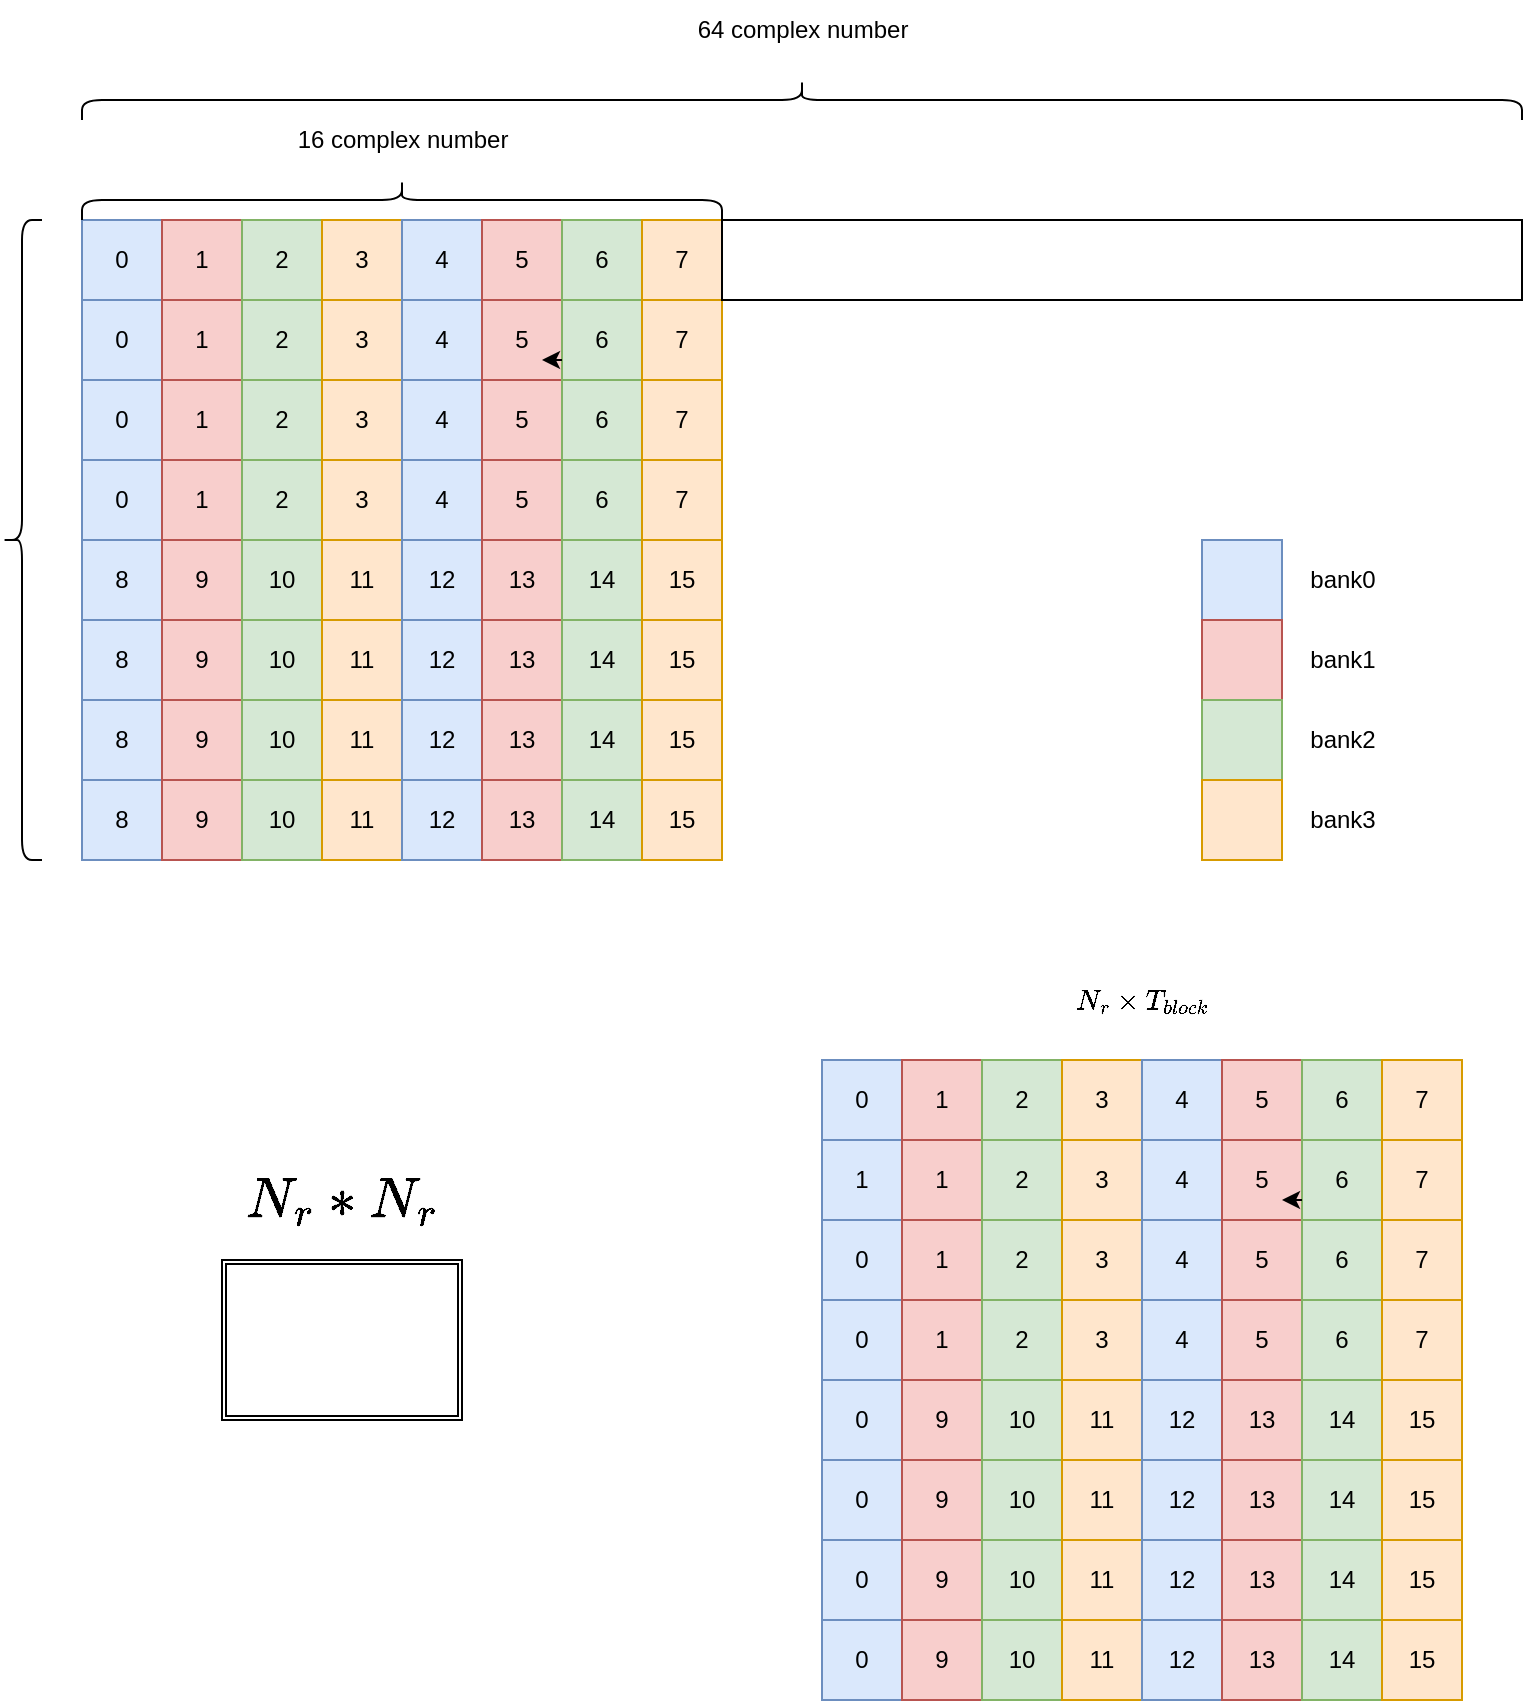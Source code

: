 <mxfile version="20.7.4" type="github">
  <diagram id="PJuAKd-02b7Ny2W8kYr5" name="第 1 页">
    <mxGraphModel dx="1008" dy="618" grid="1" gridSize="10" guides="1" tooltips="1" connect="1" arrows="1" fold="1" page="1" pageScale="1" pageWidth="827" pageHeight="1169" math="1" shadow="0">
      <root>
        <mxCell id="0" />
        <mxCell id="1" parent="0" />
        <mxCell id="JPbsl4Qvrne1bevDVoKe-120" value="0" style="rounded=0;whiteSpace=wrap;html=1;fillColor=#dae8fc;strokeColor=#6c8ebf;" vertex="1" parent="1">
          <mxGeometry x="80" y="240" width="40" height="40" as="geometry" />
        </mxCell>
        <mxCell id="JPbsl4Qvrne1bevDVoKe-121" value="1" style="rounded=0;whiteSpace=wrap;html=1;fillColor=#f8cecc;strokeColor=#b85450;" vertex="1" parent="1">
          <mxGeometry x="120" y="240" width="40" height="40" as="geometry" />
        </mxCell>
        <mxCell id="JPbsl4Qvrne1bevDVoKe-122" value="2" style="rounded=0;whiteSpace=wrap;html=1;fillColor=#d5e8d4;strokeColor=#82b366;" vertex="1" parent="1">
          <mxGeometry x="160" y="240" width="40" height="40" as="geometry" />
        </mxCell>
        <mxCell id="JPbsl4Qvrne1bevDVoKe-123" value="3" style="rounded=0;whiteSpace=wrap;html=1;fillColor=#ffe6cc;strokeColor=#d79b00;" vertex="1" parent="1">
          <mxGeometry x="200" y="240" width="40" height="40" as="geometry" />
        </mxCell>
        <mxCell id="JPbsl4Qvrne1bevDVoKe-124" value="4" style="rounded=0;whiteSpace=wrap;html=1;fillColor=#dae8fc;strokeColor=#6c8ebf;" vertex="1" parent="1">
          <mxGeometry x="240" y="240" width="40" height="40" as="geometry" />
        </mxCell>
        <mxCell id="JPbsl4Qvrne1bevDVoKe-125" value="5" style="rounded=0;whiteSpace=wrap;html=1;fillColor=#f8cecc;strokeColor=#b85450;" vertex="1" parent="1">
          <mxGeometry x="280" y="240" width="40" height="40" as="geometry" />
        </mxCell>
        <mxCell id="JPbsl4Qvrne1bevDVoKe-126" value="6" style="rounded=0;whiteSpace=wrap;html=1;fillColor=#d5e8d4;strokeColor=#82b366;" vertex="1" parent="1">
          <mxGeometry x="320" y="240" width="40" height="40" as="geometry" />
        </mxCell>
        <mxCell id="JPbsl4Qvrne1bevDVoKe-127" value="7" style="rounded=0;whiteSpace=wrap;html=1;fillColor=#ffe6cc;strokeColor=#d79b00;" vertex="1" parent="1">
          <mxGeometry x="360" y="240" width="40" height="40" as="geometry" />
        </mxCell>
        <mxCell id="JPbsl4Qvrne1bevDVoKe-137" value="" style="shape=curlyBracket;whiteSpace=wrap;html=1;rounded=1;flipH=1;labelPosition=right;verticalLabelPosition=middle;align=left;verticalAlign=middle;direction=south;" vertex="1" parent="1">
          <mxGeometry x="80" y="220" width="320" height="20" as="geometry" />
        </mxCell>
        <mxCell id="JPbsl4Qvrne1bevDVoKe-138" value="0" style="rounded=0;whiteSpace=wrap;html=1;fillColor=#dae8fc;strokeColor=#6c8ebf;" vertex="1" parent="1">
          <mxGeometry x="80" y="280" width="40" height="40" as="geometry" />
        </mxCell>
        <mxCell id="JPbsl4Qvrne1bevDVoKe-139" value="1" style="rounded=0;whiteSpace=wrap;html=1;fillColor=#f8cecc;strokeColor=#b85450;" vertex="1" parent="1">
          <mxGeometry x="120" y="280" width="40" height="40" as="geometry" />
        </mxCell>
        <mxCell id="JPbsl4Qvrne1bevDVoKe-140" value="2" style="rounded=0;whiteSpace=wrap;html=1;fillColor=#d5e8d4;strokeColor=#82b366;" vertex="1" parent="1">
          <mxGeometry x="160" y="280" width="40" height="40" as="geometry" />
        </mxCell>
        <mxCell id="JPbsl4Qvrne1bevDVoKe-141" value="3" style="rounded=0;whiteSpace=wrap;html=1;fillColor=#ffe6cc;strokeColor=#d79b00;" vertex="1" parent="1">
          <mxGeometry x="200" y="280" width="40" height="40" as="geometry" />
        </mxCell>
        <mxCell id="JPbsl4Qvrne1bevDVoKe-142" value="4" style="rounded=0;whiteSpace=wrap;html=1;fillColor=#dae8fc;strokeColor=#6c8ebf;" vertex="1" parent="1">
          <mxGeometry x="240" y="280" width="40" height="40" as="geometry" />
        </mxCell>
        <mxCell id="JPbsl4Qvrne1bevDVoKe-143" value="5" style="rounded=0;whiteSpace=wrap;html=1;fillColor=#f8cecc;strokeColor=#b85450;" vertex="1" parent="1">
          <mxGeometry x="280" y="280" width="40" height="40" as="geometry" />
        </mxCell>
        <mxCell id="JPbsl4Qvrne1bevDVoKe-144" value="6" style="rounded=0;whiteSpace=wrap;html=1;fillColor=#d5e8d4;strokeColor=#82b366;" vertex="1" parent="1">
          <mxGeometry x="320" y="280" width="40" height="40" as="geometry" />
        </mxCell>
        <mxCell id="JPbsl4Qvrne1bevDVoKe-145" value="7" style="rounded=0;whiteSpace=wrap;html=1;fillColor=#ffe6cc;strokeColor=#d79b00;" vertex="1" parent="1">
          <mxGeometry x="360" y="280" width="40" height="40" as="geometry" />
        </mxCell>
        <mxCell id="JPbsl4Qvrne1bevDVoKe-146" value="0" style="rounded=0;whiteSpace=wrap;html=1;fillColor=#dae8fc;strokeColor=#6c8ebf;" vertex="1" parent="1">
          <mxGeometry x="80" y="320" width="40" height="40" as="geometry" />
        </mxCell>
        <mxCell id="JPbsl4Qvrne1bevDVoKe-147" value="1" style="rounded=0;whiteSpace=wrap;html=1;fillColor=#f8cecc;strokeColor=#b85450;" vertex="1" parent="1">
          <mxGeometry x="120" y="320" width="40" height="40" as="geometry" />
        </mxCell>
        <mxCell id="JPbsl4Qvrne1bevDVoKe-148" value="2" style="rounded=0;whiteSpace=wrap;html=1;fillColor=#d5e8d4;strokeColor=#82b366;" vertex="1" parent="1">
          <mxGeometry x="160" y="320" width="40" height="40" as="geometry" />
        </mxCell>
        <mxCell id="JPbsl4Qvrne1bevDVoKe-149" value="3" style="rounded=0;whiteSpace=wrap;html=1;fillColor=#ffe6cc;strokeColor=#d79b00;" vertex="1" parent="1">
          <mxGeometry x="200" y="320" width="40" height="40" as="geometry" />
        </mxCell>
        <mxCell id="JPbsl4Qvrne1bevDVoKe-150" value="4" style="rounded=0;whiteSpace=wrap;html=1;fillColor=#dae8fc;strokeColor=#6c8ebf;" vertex="1" parent="1">
          <mxGeometry x="240" y="320" width="40" height="40" as="geometry" />
        </mxCell>
        <mxCell id="JPbsl4Qvrne1bevDVoKe-151" value="5" style="rounded=0;whiteSpace=wrap;html=1;fillColor=#f8cecc;strokeColor=#b85450;" vertex="1" parent="1">
          <mxGeometry x="280" y="320" width="40" height="40" as="geometry" />
        </mxCell>
        <mxCell id="JPbsl4Qvrne1bevDVoKe-152" value="6" style="rounded=0;whiteSpace=wrap;html=1;fillColor=#d5e8d4;strokeColor=#82b366;" vertex="1" parent="1">
          <mxGeometry x="320" y="320" width="40" height="40" as="geometry" />
        </mxCell>
        <mxCell id="JPbsl4Qvrne1bevDVoKe-153" value="7" style="rounded=0;whiteSpace=wrap;html=1;fillColor=#ffe6cc;strokeColor=#d79b00;" vertex="1" parent="1">
          <mxGeometry x="360" y="320" width="40" height="40" as="geometry" />
        </mxCell>
        <mxCell id="JPbsl4Qvrne1bevDVoKe-154" value="0" style="rounded=0;whiteSpace=wrap;html=1;fillColor=#dae8fc;strokeColor=#6c8ebf;" vertex="1" parent="1">
          <mxGeometry x="80" y="360" width="40" height="40" as="geometry" />
        </mxCell>
        <mxCell id="JPbsl4Qvrne1bevDVoKe-155" value="1" style="rounded=0;whiteSpace=wrap;html=1;fillColor=#f8cecc;strokeColor=#b85450;" vertex="1" parent="1">
          <mxGeometry x="120" y="360" width="40" height="40" as="geometry" />
        </mxCell>
        <mxCell id="JPbsl4Qvrne1bevDVoKe-156" value="2" style="rounded=0;whiteSpace=wrap;html=1;fillColor=#d5e8d4;strokeColor=#82b366;" vertex="1" parent="1">
          <mxGeometry x="160" y="360" width="40" height="40" as="geometry" />
        </mxCell>
        <mxCell id="JPbsl4Qvrne1bevDVoKe-157" value="3" style="rounded=0;whiteSpace=wrap;html=1;fillColor=#ffe6cc;strokeColor=#d79b00;" vertex="1" parent="1">
          <mxGeometry x="200" y="360" width="40" height="40" as="geometry" />
        </mxCell>
        <mxCell id="JPbsl4Qvrne1bevDVoKe-158" value="4" style="rounded=0;whiteSpace=wrap;html=1;fillColor=#dae8fc;strokeColor=#6c8ebf;" vertex="1" parent="1">
          <mxGeometry x="240" y="360" width="40" height="40" as="geometry" />
        </mxCell>
        <mxCell id="JPbsl4Qvrne1bevDVoKe-159" value="5" style="rounded=0;whiteSpace=wrap;html=1;fillColor=#f8cecc;strokeColor=#b85450;" vertex="1" parent="1">
          <mxGeometry x="280" y="360" width="40" height="40" as="geometry" />
        </mxCell>
        <mxCell id="JPbsl4Qvrne1bevDVoKe-160" value="6" style="rounded=0;whiteSpace=wrap;html=1;fillColor=#d5e8d4;strokeColor=#82b366;" vertex="1" parent="1">
          <mxGeometry x="320" y="360" width="40" height="40" as="geometry" />
        </mxCell>
        <mxCell id="JPbsl4Qvrne1bevDVoKe-161" value="7" style="rounded=0;whiteSpace=wrap;html=1;fillColor=#ffe6cc;strokeColor=#d79b00;" vertex="1" parent="1">
          <mxGeometry x="360" y="360" width="40" height="40" as="geometry" />
        </mxCell>
        <mxCell id="JPbsl4Qvrne1bevDVoKe-162" value="8" style="rounded=0;whiteSpace=wrap;html=1;fillColor=#dae8fc;strokeColor=#6c8ebf;" vertex="1" parent="1">
          <mxGeometry x="80" y="400" width="40" height="40" as="geometry" />
        </mxCell>
        <mxCell id="JPbsl4Qvrne1bevDVoKe-163" value="9" style="rounded=0;whiteSpace=wrap;html=1;fillColor=#f8cecc;strokeColor=#b85450;" vertex="1" parent="1">
          <mxGeometry x="120" y="400" width="40" height="40" as="geometry" />
        </mxCell>
        <mxCell id="JPbsl4Qvrne1bevDVoKe-164" value="10" style="rounded=0;whiteSpace=wrap;html=1;fillColor=#d5e8d4;strokeColor=#82b366;" vertex="1" parent="1">
          <mxGeometry x="160" y="400" width="40" height="40" as="geometry" />
        </mxCell>
        <mxCell id="JPbsl4Qvrne1bevDVoKe-165" value="11" style="rounded=0;whiteSpace=wrap;html=1;fillColor=#ffe6cc;strokeColor=#d79b00;" vertex="1" parent="1">
          <mxGeometry x="200" y="400" width="40" height="40" as="geometry" />
        </mxCell>
        <mxCell id="JPbsl4Qvrne1bevDVoKe-166" value="12" style="rounded=0;whiteSpace=wrap;html=1;fillColor=#dae8fc;strokeColor=#6c8ebf;" vertex="1" parent="1">
          <mxGeometry x="240" y="400" width="40" height="40" as="geometry" />
        </mxCell>
        <mxCell id="JPbsl4Qvrne1bevDVoKe-167" value="13" style="rounded=0;whiteSpace=wrap;html=1;fillColor=#f8cecc;strokeColor=#b85450;" vertex="1" parent="1">
          <mxGeometry x="280" y="400" width="40" height="40" as="geometry" />
        </mxCell>
        <mxCell id="JPbsl4Qvrne1bevDVoKe-168" value="14" style="rounded=0;whiteSpace=wrap;html=1;fillColor=#d5e8d4;strokeColor=#82b366;" vertex="1" parent="1">
          <mxGeometry x="320" y="400" width="40" height="40" as="geometry" />
        </mxCell>
        <mxCell id="JPbsl4Qvrne1bevDVoKe-169" value="15" style="rounded=0;whiteSpace=wrap;html=1;fillColor=#ffe6cc;strokeColor=#d79b00;" vertex="1" parent="1">
          <mxGeometry x="360" y="400" width="40" height="40" as="geometry" />
        </mxCell>
        <mxCell id="JPbsl4Qvrne1bevDVoKe-194" value="8" style="rounded=0;whiteSpace=wrap;html=1;fillColor=#dae8fc;strokeColor=#6c8ebf;" vertex="1" parent="1">
          <mxGeometry x="80" y="440" width="40" height="40" as="geometry" />
        </mxCell>
        <mxCell id="JPbsl4Qvrne1bevDVoKe-195" value="9" style="rounded=0;whiteSpace=wrap;html=1;fillColor=#f8cecc;strokeColor=#b85450;" vertex="1" parent="1">
          <mxGeometry x="120" y="440" width="40" height="40" as="geometry" />
        </mxCell>
        <mxCell id="JPbsl4Qvrne1bevDVoKe-196" value="10" style="rounded=0;whiteSpace=wrap;html=1;fillColor=#d5e8d4;strokeColor=#82b366;" vertex="1" parent="1">
          <mxGeometry x="160" y="440" width="40" height="40" as="geometry" />
        </mxCell>
        <mxCell id="JPbsl4Qvrne1bevDVoKe-197" value="11" style="rounded=0;whiteSpace=wrap;html=1;fillColor=#ffe6cc;strokeColor=#d79b00;" vertex="1" parent="1">
          <mxGeometry x="200" y="440" width="40" height="40" as="geometry" />
        </mxCell>
        <mxCell id="JPbsl4Qvrne1bevDVoKe-198" value="12" style="rounded=0;whiteSpace=wrap;html=1;fillColor=#dae8fc;strokeColor=#6c8ebf;" vertex="1" parent="1">
          <mxGeometry x="240" y="440" width="40" height="40" as="geometry" />
        </mxCell>
        <mxCell id="JPbsl4Qvrne1bevDVoKe-199" value="13" style="rounded=0;whiteSpace=wrap;html=1;fillColor=#f8cecc;strokeColor=#b85450;" vertex="1" parent="1">
          <mxGeometry x="280" y="440" width="40" height="40" as="geometry" />
        </mxCell>
        <mxCell id="JPbsl4Qvrne1bevDVoKe-200" value="14" style="rounded=0;whiteSpace=wrap;html=1;fillColor=#d5e8d4;strokeColor=#82b366;" vertex="1" parent="1">
          <mxGeometry x="320" y="440" width="40" height="40" as="geometry" />
        </mxCell>
        <mxCell id="JPbsl4Qvrne1bevDVoKe-201" value="15" style="rounded=0;whiteSpace=wrap;html=1;fillColor=#ffe6cc;strokeColor=#d79b00;" vertex="1" parent="1">
          <mxGeometry x="360" y="440" width="40" height="40" as="geometry" />
        </mxCell>
        <mxCell id="JPbsl4Qvrne1bevDVoKe-202" value="8" style="rounded=0;whiteSpace=wrap;html=1;fillColor=#dae8fc;strokeColor=#6c8ebf;" vertex="1" parent="1">
          <mxGeometry x="80" y="480" width="40" height="40" as="geometry" />
        </mxCell>
        <mxCell id="JPbsl4Qvrne1bevDVoKe-203" value="9" style="rounded=0;whiteSpace=wrap;html=1;fillColor=#f8cecc;strokeColor=#b85450;" vertex="1" parent="1">
          <mxGeometry x="120" y="480" width="40" height="40" as="geometry" />
        </mxCell>
        <mxCell id="JPbsl4Qvrne1bevDVoKe-204" value="10" style="rounded=0;whiteSpace=wrap;html=1;fillColor=#d5e8d4;strokeColor=#82b366;" vertex="1" parent="1">
          <mxGeometry x="160" y="480" width="40" height="40" as="geometry" />
        </mxCell>
        <mxCell id="JPbsl4Qvrne1bevDVoKe-205" value="11" style="rounded=0;whiteSpace=wrap;html=1;fillColor=#ffe6cc;strokeColor=#d79b00;" vertex="1" parent="1">
          <mxGeometry x="200" y="480" width="40" height="40" as="geometry" />
        </mxCell>
        <mxCell id="JPbsl4Qvrne1bevDVoKe-206" value="12" style="rounded=0;whiteSpace=wrap;html=1;fillColor=#dae8fc;strokeColor=#6c8ebf;" vertex="1" parent="1">
          <mxGeometry x="240" y="480" width="40" height="40" as="geometry" />
        </mxCell>
        <mxCell id="JPbsl4Qvrne1bevDVoKe-207" value="13" style="rounded=0;whiteSpace=wrap;html=1;fillColor=#f8cecc;strokeColor=#b85450;" vertex="1" parent="1">
          <mxGeometry x="280" y="480" width="40" height="40" as="geometry" />
        </mxCell>
        <mxCell id="JPbsl4Qvrne1bevDVoKe-208" value="14" style="rounded=0;whiteSpace=wrap;html=1;fillColor=#d5e8d4;strokeColor=#82b366;" vertex="1" parent="1">
          <mxGeometry x="320" y="480" width="40" height="40" as="geometry" />
        </mxCell>
        <mxCell id="JPbsl4Qvrne1bevDVoKe-209" value="15" style="rounded=0;whiteSpace=wrap;html=1;fillColor=#ffe6cc;strokeColor=#d79b00;" vertex="1" parent="1">
          <mxGeometry x="360" y="480" width="40" height="40" as="geometry" />
        </mxCell>
        <mxCell id="JPbsl4Qvrne1bevDVoKe-210" value="8" style="rounded=0;whiteSpace=wrap;html=1;fillColor=#dae8fc;strokeColor=#6c8ebf;" vertex="1" parent="1">
          <mxGeometry x="80" y="520" width="40" height="40" as="geometry" />
        </mxCell>
        <mxCell id="JPbsl4Qvrne1bevDVoKe-211" value="9" style="rounded=0;whiteSpace=wrap;html=1;fillColor=#f8cecc;strokeColor=#b85450;" vertex="1" parent="1">
          <mxGeometry x="120" y="520" width="40" height="40" as="geometry" />
        </mxCell>
        <mxCell id="JPbsl4Qvrne1bevDVoKe-212" value="10" style="rounded=0;whiteSpace=wrap;html=1;fillColor=#d5e8d4;strokeColor=#82b366;" vertex="1" parent="1">
          <mxGeometry x="160" y="520" width="40" height="40" as="geometry" />
        </mxCell>
        <mxCell id="JPbsl4Qvrne1bevDVoKe-213" value="11" style="rounded=0;whiteSpace=wrap;html=1;fillColor=#ffe6cc;strokeColor=#d79b00;direction=south;" vertex="1" parent="1">
          <mxGeometry x="200" y="520" width="40" height="40" as="geometry" />
        </mxCell>
        <mxCell id="JPbsl4Qvrne1bevDVoKe-214" value="12" style="rounded=0;whiteSpace=wrap;html=1;fillColor=#dae8fc;strokeColor=#6c8ebf;" vertex="1" parent="1">
          <mxGeometry x="240" y="520" width="40" height="40" as="geometry" />
        </mxCell>
        <mxCell id="JPbsl4Qvrne1bevDVoKe-215" value="13" style="rounded=0;whiteSpace=wrap;html=1;fillColor=#f8cecc;strokeColor=#b85450;" vertex="1" parent="1">
          <mxGeometry x="280" y="520" width="40" height="40" as="geometry" />
        </mxCell>
        <mxCell id="JPbsl4Qvrne1bevDVoKe-216" value="14" style="rounded=0;whiteSpace=wrap;html=1;fillColor=#d5e8d4;strokeColor=#82b366;" vertex="1" parent="1">
          <mxGeometry x="320" y="520" width="40" height="40" as="geometry" />
        </mxCell>
        <mxCell id="JPbsl4Qvrne1bevDVoKe-217" value="15" style="rounded=0;whiteSpace=wrap;html=1;fillColor=#ffe6cc;strokeColor=#d79b00;" vertex="1" parent="1">
          <mxGeometry x="360" y="520" width="40" height="40" as="geometry" />
        </mxCell>
        <mxCell id="JPbsl4Qvrne1bevDVoKe-218" value="16 complex number" style="text;html=1;align=center;verticalAlign=middle;resizable=0;points=[];autosize=1;strokeColor=none;fillColor=none;" vertex="1" parent="1">
          <mxGeometry x="175" y="185" width="130" height="30" as="geometry" />
        </mxCell>
        <mxCell id="JPbsl4Qvrne1bevDVoKe-219" value="" style="rounded=0;whiteSpace=wrap;html=1;" vertex="1" parent="1">
          <mxGeometry x="400" y="240" width="400" height="40" as="geometry" />
        </mxCell>
        <mxCell id="JPbsl4Qvrne1bevDVoKe-222" value="" style="shape=curlyBracket;whiteSpace=wrap;html=1;rounded=1;flipH=1;labelPosition=right;verticalLabelPosition=middle;align=left;verticalAlign=middle;direction=south;" vertex="1" parent="1">
          <mxGeometry x="80" y="170" width="720" height="20" as="geometry" />
        </mxCell>
        <mxCell id="JPbsl4Qvrne1bevDVoKe-223" value="64 complex number" style="text;html=1;align=center;verticalAlign=middle;resizable=0;points=[];autosize=1;strokeColor=none;fillColor=none;" vertex="1" parent="1">
          <mxGeometry x="375" y="130" width="130" height="30" as="geometry" />
        </mxCell>
        <mxCell id="JPbsl4Qvrne1bevDVoKe-224" value="" style="rounded=0;whiteSpace=wrap;html=1;fillColor=#dae8fc;strokeColor=#6c8ebf;" vertex="1" parent="1">
          <mxGeometry x="640" y="400" width="40" height="40" as="geometry" />
        </mxCell>
        <mxCell id="JPbsl4Qvrne1bevDVoKe-225" value="" style="rounded=0;whiteSpace=wrap;html=1;fillColor=#f8cecc;strokeColor=#b85450;" vertex="1" parent="1">
          <mxGeometry x="640" y="440" width="40" height="40" as="geometry" />
        </mxCell>
        <mxCell id="JPbsl4Qvrne1bevDVoKe-226" value="" style="rounded=0;whiteSpace=wrap;html=1;fillColor=#d5e8d4;strokeColor=#82b366;" vertex="1" parent="1">
          <mxGeometry x="640" y="480" width="40" height="40" as="geometry" />
        </mxCell>
        <mxCell id="JPbsl4Qvrne1bevDVoKe-227" value="" style="rounded=0;whiteSpace=wrap;html=1;fillColor=#ffe6cc;strokeColor=#d79b00;" vertex="1" parent="1">
          <mxGeometry x="640" y="520" width="40" height="40" as="geometry" />
        </mxCell>
        <mxCell id="JPbsl4Qvrne1bevDVoKe-228" value="bank0" style="text;html=1;align=center;verticalAlign=middle;resizable=0;points=[];autosize=1;strokeColor=none;fillColor=none;" vertex="1" parent="1">
          <mxGeometry x="680" y="405" width="60" height="30" as="geometry" />
        </mxCell>
        <mxCell id="JPbsl4Qvrne1bevDVoKe-229" value="bank1" style="text;html=1;align=center;verticalAlign=middle;resizable=0;points=[];autosize=1;strokeColor=none;fillColor=none;" vertex="1" parent="1">
          <mxGeometry x="680" y="445" width="60" height="30" as="geometry" />
        </mxCell>
        <mxCell id="JPbsl4Qvrne1bevDVoKe-230" value="bank2" style="text;html=1;align=center;verticalAlign=middle;resizable=0;points=[];autosize=1;strokeColor=none;fillColor=none;" vertex="1" parent="1">
          <mxGeometry x="680" y="485" width="60" height="30" as="geometry" />
        </mxCell>
        <mxCell id="JPbsl4Qvrne1bevDVoKe-231" value="bank3" style="text;html=1;align=center;verticalAlign=middle;resizable=0;points=[];autosize=1;strokeColor=none;fillColor=none;" vertex="1" parent="1">
          <mxGeometry x="680" y="525" width="60" height="30" as="geometry" />
        </mxCell>
        <mxCell id="JPbsl4Qvrne1bevDVoKe-232" style="edgeStyle=orthogonalEdgeStyle;rounded=0;orthogonalLoop=1;jettySize=auto;html=1;exitX=1;exitY=0.75;exitDx=0;exitDy=0;entryX=0.75;entryY=0.75;entryDx=0;entryDy=0;entryPerimeter=0;" edge="1" parent="1" source="JPbsl4Qvrne1bevDVoKe-143" target="JPbsl4Qvrne1bevDVoKe-143">
          <mxGeometry relative="1" as="geometry" />
        </mxCell>
        <mxCell id="JPbsl4Qvrne1bevDVoKe-233" value="" style="shape=curlyBracket;whiteSpace=wrap;html=1;rounded=1;labelPosition=left;verticalLabelPosition=middle;align=right;verticalAlign=middle;" vertex="1" parent="1">
          <mxGeometry x="40" y="240" width="20" height="320" as="geometry" />
        </mxCell>
        <mxCell id="JPbsl4Qvrne1bevDVoKe-366" value="0" style="rounded=0;whiteSpace=wrap;html=1;fillColor=#dae8fc;strokeColor=#6c8ebf;" vertex="1" parent="1">
          <mxGeometry x="450" y="660" width="40" height="40" as="geometry" />
        </mxCell>
        <mxCell id="JPbsl4Qvrne1bevDVoKe-367" value="1" style="rounded=0;whiteSpace=wrap;html=1;fillColor=#f8cecc;strokeColor=#b85450;" vertex="1" parent="1">
          <mxGeometry x="490" y="660" width="40" height="40" as="geometry" />
        </mxCell>
        <mxCell id="JPbsl4Qvrne1bevDVoKe-368" value="2" style="rounded=0;whiteSpace=wrap;html=1;fillColor=#d5e8d4;strokeColor=#82b366;" vertex="1" parent="1">
          <mxGeometry x="530" y="660" width="40" height="40" as="geometry" />
        </mxCell>
        <mxCell id="JPbsl4Qvrne1bevDVoKe-369" value="3" style="rounded=0;whiteSpace=wrap;html=1;fillColor=#ffe6cc;strokeColor=#d79b00;" vertex="1" parent="1">
          <mxGeometry x="570" y="660" width="40" height="40" as="geometry" />
        </mxCell>
        <mxCell id="JPbsl4Qvrne1bevDVoKe-370" value="4" style="rounded=0;whiteSpace=wrap;html=1;fillColor=#dae8fc;strokeColor=#6c8ebf;" vertex="1" parent="1">
          <mxGeometry x="610" y="660" width="40" height="40" as="geometry" />
        </mxCell>
        <mxCell id="JPbsl4Qvrne1bevDVoKe-371" value="5" style="rounded=0;whiteSpace=wrap;html=1;fillColor=#f8cecc;strokeColor=#b85450;" vertex="1" parent="1">
          <mxGeometry x="650" y="660" width="40" height="40" as="geometry" />
        </mxCell>
        <mxCell id="JPbsl4Qvrne1bevDVoKe-372" value="6" style="rounded=0;whiteSpace=wrap;html=1;fillColor=#d5e8d4;strokeColor=#82b366;" vertex="1" parent="1">
          <mxGeometry x="690" y="660" width="40" height="40" as="geometry" />
        </mxCell>
        <mxCell id="JPbsl4Qvrne1bevDVoKe-373" value="7" style="rounded=0;whiteSpace=wrap;html=1;fillColor=#ffe6cc;strokeColor=#d79b00;" vertex="1" parent="1">
          <mxGeometry x="730" y="660" width="40" height="40" as="geometry" />
        </mxCell>
        <mxCell id="JPbsl4Qvrne1bevDVoKe-375" value="1" style="rounded=0;whiteSpace=wrap;html=1;fillColor=#dae8fc;strokeColor=#6c8ebf;" vertex="1" parent="1">
          <mxGeometry x="450" y="700" width="40" height="40" as="geometry" />
        </mxCell>
        <mxCell id="JPbsl4Qvrne1bevDVoKe-376" value="1" style="rounded=0;whiteSpace=wrap;html=1;fillColor=#f8cecc;strokeColor=#b85450;" vertex="1" parent="1">
          <mxGeometry x="490" y="700" width="40" height="40" as="geometry" />
        </mxCell>
        <mxCell id="JPbsl4Qvrne1bevDVoKe-377" value="2" style="rounded=0;whiteSpace=wrap;html=1;fillColor=#d5e8d4;strokeColor=#82b366;" vertex="1" parent="1">
          <mxGeometry x="530" y="700" width="40" height="40" as="geometry" />
        </mxCell>
        <mxCell id="JPbsl4Qvrne1bevDVoKe-378" value="3" style="rounded=0;whiteSpace=wrap;html=1;fillColor=#ffe6cc;strokeColor=#d79b00;" vertex="1" parent="1">
          <mxGeometry x="570" y="700" width="40" height="40" as="geometry" />
        </mxCell>
        <mxCell id="JPbsl4Qvrne1bevDVoKe-379" value="4" style="rounded=0;whiteSpace=wrap;html=1;fillColor=#dae8fc;strokeColor=#6c8ebf;" vertex="1" parent="1">
          <mxGeometry x="610" y="700" width="40" height="40" as="geometry" />
        </mxCell>
        <mxCell id="JPbsl4Qvrne1bevDVoKe-380" value="5" style="rounded=0;whiteSpace=wrap;html=1;fillColor=#f8cecc;strokeColor=#b85450;" vertex="1" parent="1">
          <mxGeometry x="650" y="700" width="40" height="40" as="geometry" />
        </mxCell>
        <mxCell id="JPbsl4Qvrne1bevDVoKe-381" value="6" style="rounded=0;whiteSpace=wrap;html=1;fillColor=#d5e8d4;strokeColor=#82b366;" vertex="1" parent="1">
          <mxGeometry x="690" y="700" width="40" height="40" as="geometry" />
        </mxCell>
        <mxCell id="JPbsl4Qvrne1bevDVoKe-382" value="7" style="rounded=0;whiteSpace=wrap;html=1;fillColor=#ffe6cc;strokeColor=#d79b00;" vertex="1" parent="1">
          <mxGeometry x="730" y="700" width="40" height="40" as="geometry" />
        </mxCell>
        <mxCell id="JPbsl4Qvrne1bevDVoKe-383" value="0" style="rounded=0;whiteSpace=wrap;html=1;fillColor=#dae8fc;strokeColor=#6c8ebf;" vertex="1" parent="1">
          <mxGeometry x="450" y="740" width="40" height="40" as="geometry" />
        </mxCell>
        <mxCell id="JPbsl4Qvrne1bevDVoKe-384" value="1" style="rounded=0;whiteSpace=wrap;html=1;fillColor=#f8cecc;strokeColor=#b85450;" vertex="1" parent="1">
          <mxGeometry x="490" y="740" width="40" height="40" as="geometry" />
        </mxCell>
        <mxCell id="JPbsl4Qvrne1bevDVoKe-385" value="2" style="rounded=0;whiteSpace=wrap;html=1;fillColor=#d5e8d4;strokeColor=#82b366;" vertex="1" parent="1">
          <mxGeometry x="530" y="740" width="40" height="40" as="geometry" />
        </mxCell>
        <mxCell id="JPbsl4Qvrne1bevDVoKe-386" value="3" style="rounded=0;whiteSpace=wrap;html=1;fillColor=#ffe6cc;strokeColor=#d79b00;" vertex="1" parent="1">
          <mxGeometry x="570" y="740" width="40" height="40" as="geometry" />
        </mxCell>
        <mxCell id="JPbsl4Qvrne1bevDVoKe-387" value="4" style="rounded=0;whiteSpace=wrap;html=1;fillColor=#dae8fc;strokeColor=#6c8ebf;" vertex="1" parent="1">
          <mxGeometry x="610" y="740" width="40" height="40" as="geometry" />
        </mxCell>
        <mxCell id="JPbsl4Qvrne1bevDVoKe-388" value="5" style="rounded=0;whiteSpace=wrap;html=1;fillColor=#f8cecc;strokeColor=#b85450;" vertex="1" parent="1">
          <mxGeometry x="650" y="740" width="40" height="40" as="geometry" />
        </mxCell>
        <mxCell id="JPbsl4Qvrne1bevDVoKe-389" value="6" style="rounded=0;whiteSpace=wrap;html=1;fillColor=#d5e8d4;strokeColor=#82b366;" vertex="1" parent="1">
          <mxGeometry x="690" y="740" width="40" height="40" as="geometry" />
        </mxCell>
        <mxCell id="JPbsl4Qvrne1bevDVoKe-390" value="7" style="rounded=0;whiteSpace=wrap;html=1;fillColor=#ffe6cc;strokeColor=#d79b00;" vertex="1" parent="1">
          <mxGeometry x="730" y="740" width="40" height="40" as="geometry" />
        </mxCell>
        <mxCell id="JPbsl4Qvrne1bevDVoKe-391" value="0" style="rounded=0;whiteSpace=wrap;html=1;fillColor=#dae8fc;strokeColor=#6c8ebf;" vertex="1" parent="1">
          <mxGeometry x="450" y="780" width="40" height="40" as="geometry" />
        </mxCell>
        <mxCell id="JPbsl4Qvrne1bevDVoKe-392" value="1" style="rounded=0;whiteSpace=wrap;html=1;fillColor=#f8cecc;strokeColor=#b85450;" vertex="1" parent="1">
          <mxGeometry x="490" y="780" width="40" height="40" as="geometry" />
        </mxCell>
        <mxCell id="JPbsl4Qvrne1bevDVoKe-393" value="2" style="rounded=0;whiteSpace=wrap;html=1;fillColor=#d5e8d4;strokeColor=#82b366;" vertex="1" parent="1">
          <mxGeometry x="530" y="780" width="40" height="40" as="geometry" />
        </mxCell>
        <mxCell id="JPbsl4Qvrne1bevDVoKe-394" value="3" style="rounded=0;whiteSpace=wrap;html=1;fillColor=#ffe6cc;strokeColor=#d79b00;" vertex="1" parent="1">
          <mxGeometry x="570" y="780" width="40" height="40" as="geometry" />
        </mxCell>
        <mxCell id="JPbsl4Qvrne1bevDVoKe-395" value="4" style="rounded=0;whiteSpace=wrap;html=1;fillColor=#dae8fc;strokeColor=#6c8ebf;" vertex="1" parent="1">
          <mxGeometry x="610" y="780" width="40" height="40" as="geometry" />
        </mxCell>
        <mxCell id="JPbsl4Qvrne1bevDVoKe-396" value="5" style="rounded=0;whiteSpace=wrap;html=1;fillColor=#f8cecc;strokeColor=#b85450;" vertex="1" parent="1">
          <mxGeometry x="650" y="780" width="40" height="40" as="geometry" />
        </mxCell>
        <mxCell id="JPbsl4Qvrne1bevDVoKe-397" value="6" style="rounded=0;whiteSpace=wrap;html=1;fillColor=#d5e8d4;strokeColor=#82b366;" vertex="1" parent="1">
          <mxGeometry x="690" y="780" width="40" height="40" as="geometry" />
        </mxCell>
        <mxCell id="JPbsl4Qvrne1bevDVoKe-398" value="7" style="rounded=0;whiteSpace=wrap;html=1;fillColor=#ffe6cc;strokeColor=#d79b00;" vertex="1" parent="1">
          <mxGeometry x="730" y="780" width="40" height="40" as="geometry" />
        </mxCell>
        <mxCell id="JPbsl4Qvrne1bevDVoKe-399" value="0" style="rounded=0;whiteSpace=wrap;html=1;fillColor=#dae8fc;strokeColor=#6c8ebf;" vertex="1" parent="1">
          <mxGeometry x="450" y="820" width="40" height="40" as="geometry" />
        </mxCell>
        <mxCell id="JPbsl4Qvrne1bevDVoKe-400" value="9" style="rounded=0;whiteSpace=wrap;html=1;fillColor=#f8cecc;strokeColor=#b85450;" vertex="1" parent="1">
          <mxGeometry x="490" y="820" width="40" height="40" as="geometry" />
        </mxCell>
        <mxCell id="JPbsl4Qvrne1bevDVoKe-401" value="10" style="rounded=0;whiteSpace=wrap;html=1;fillColor=#d5e8d4;strokeColor=#82b366;" vertex="1" parent="1">
          <mxGeometry x="530" y="820" width="40" height="40" as="geometry" />
        </mxCell>
        <mxCell id="JPbsl4Qvrne1bevDVoKe-402" value="11" style="rounded=0;whiteSpace=wrap;html=1;fillColor=#ffe6cc;strokeColor=#d79b00;" vertex="1" parent="1">
          <mxGeometry x="570" y="820" width="40" height="40" as="geometry" />
        </mxCell>
        <mxCell id="JPbsl4Qvrne1bevDVoKe-403" value="12" style="rounded=0;whiteSpace=wrap;html=1;fillColor=#dae8fc;strokeColor=#6c8ebf;" vertex="1" parent="1">
          <mxGeometry x="610" y="820" width="40" height="40" as="geometry" />
        </mxCell>
        <mxCell id="JPbsl4Qvrne1bevDVoKe-404" value="13" style="rounded=0;whiteSpace=wrap;html=1;fillColor=#f8cecc;strokeColor=#b85450;" vertex="1" parent="1">
          <mxGeometry x="650" y="820" width="40" height="40" as="geometry" />
        </mxCell>
        <mxCell id="JPbsl4Qvrne1bevDVoKe-405" value="14" style="rounded=0;whiteSpace=wrap;html=1;fillColor=#d5e8d4;strokeColor=#82b366;" vertex="1" parent="1">
          <mxGeometry x="690" y="820" width="40" height="40" as="geometry" />
        </mxCell>
        <mxCell id="JPbsl4Qvrne1bevDVoKe-406" value="15" style="rounded=0;whiteSpace=wrap;html=1;fillColor=#ffe6cc;strokeColor=#d79b00;" vertex="1" parent="1">
          <mxGeometry x="730" y="820" width="40" height="40" as="geometry" />
        </mxCell>
        <mxCell id="JPbsl4Qvrne1bevDVoKe-407" value="0" style="rounded=0;whiteSpace=wrap;html=1;fillColor=#dae8fc;strokeColor=#6c8ebf;" vertex="1" parent="1">
          <mxGeometry x="450" y="860" width="40" height="40" as="geometry" />
        </mxCell>
        <mxCell id="JPbsl4Qvrne1bevDVoKe-408" value="9" style="rounded=0;whiteSpace=wrap;html=1;fillColor=#f8cecc;strokeColor=#b85450;" vertex="1" parent="1">
          <mxGeometry x="490" y="860" width="40" height="40" as="geometry" />
        </mxCell>
        <mxCell id="JPbsl4Qvrne1bevDVoKe-409" value="10" style="rounded=0;whiteSpace=wrap;html=1;fillColor=#d5e8d4;strokeColor=#82b366;" vertex="1" parent="1">
          <mxGeometry x="530" y="860" width="40" height="40" as="geometry" />
        </mxCell>
        <mxCell id="JPbsl4Qvrne1bevDVoKe-410" value="11" style="rounded=0;whiteSpace=wrap;html=1;fillColor=#ffe6cc;strokeColor=#d79b00;" vertex="1" parent="1">
          <mxGeometry x="570" y="860" width="40" height="40" as="geometry" />
        </mxCell>
        <mxCell id="JPbsl4Qvrne1bevDVoKe-411" value="12" style="rounded=0;whiteSpace=wrap;html=1;fillColor=#dae8fc;strokeColor=#6c8ebf;" vertex="1" parent="1">
          <mxGeometry x="610" y="860" width="40" height="40" as="geometry" />
        </mxCell>
        <mxCell id="JPbsl4Qvrne1bevDVoKe-412" value="13" style="rounded=0;whiteSpace=wrap;html=1;fillColor=#f8cecc;strokeColor=#b85450;" vertex="1" parent="1">
          <mxGeometry x="650" y="860" width="40" height="40" as="geometry" />
        </mxCell>
        <mxCell id="JPbsl4Qvrne1bevDVoKe-413" value="14" style="rounded=0;whiteSpace=wrap;html=1;fillColor=#d5e8d4;strokeColor=#82b366;" vertex="1" parent="1">
          <mxGeometry x="690" y="860" width="40" height="40" as="geometry" />
        </mxCell>
        <mxCell id="JPbsl4Qvrne1bevDVoKe-414" value="15" style="rounded=0;whiteSpace=wrap;html=1;fillColor=#ffe6cc;strokeColor=#d79b00;" vertex="1" parent="1">
          <mxGeometry x="730" y="860" width="40" height="40" as="geometry" />
        </mxCell>
        <mxCell id="JPbsl4Qvrne1bevDVoKe-415" value="0" style="rounded=0;whiteSpace=wrap;html=1;fillColor=#dae8fc;strokeColor=#6c8ebf;" vertex="1" parent="1">
          <mxGeometry x="450" y="900" width="40" height="40" as="geometry" />
        </mxCell>
        <mxCell id="JPbsl4Qvrne1bevDVoKe-416" value="9" style="rounded=0;whiteSpace=wrap;html=1;fillColor=#f8cecc;strokeColor=#b85450;" vertex="1" parent="1">
          <mxGeometry x="490" y="900" width="40" height="40" as="geometry" />
        </mxCell>
        <mxCell id="JPbsl4Qvrne1bevDVoKe-417" value="10" style="rounded=0;whiteSpace=wrap;html=1;fillColor=#d5e8d4;strokeColor=#82b366;" vertex="1" parent="1">
          <mxGeometry x="530" y="900" width="40" height="40" as="geometry" />
        </mxCell>
        <mxCell id="JPbsl4Qvrne1bevDVoKe-418" value="11" style="rounded=0;whiteSpace=wrap;html=1;fillColor=#ffe6cc;strokeColor=#d79b00;" vertex="1" parent="1">
          <mxGeometry x="570" y="900" width="40" height="40" as="geometry" />
        </mxCell>
        <mxCell id="JPbsl4Qvrne1bevDVoKe-419" value="12" style="rounded=0;whiteSpace=wrap;html=1;fillColor=#dae8fc;strokeColor=#6c8ebf;" vertex="1" parent="1">
          <mxGeometry x="610" y="900" width="40" height="40" as="geometry" />
        </mxCell>
        <mxCell id="JPbsl4Qvrne1bevDVoKe-420" value="13" style="rounded=0;whiteSpace=wrap;html=1;fillColor=#f8cecc;strokeColor=#b85450;" vertex="1" parent="1">
          <mxGeometry x="650" y="900" width="40" height="40" as="geometry" />
        </mxCell>
        <mxCell id="JPbsl4Qvrne1bevDVoKe-421" value="14" style="rounded=0;whiteSpace=wrap;html=1;fillColor=#d5e8d4;strokeColor=#82b366;" vertex="1" parent="1">
          <mxGeometry x="690" y="900" width="40" height="40" as="geometry" />
        </mxCell>
        <mxCell id="JPbsl4Qvrne1bevDVoKe-422" value="15" style="rounded=0;whiteSpace=wrap;html=1;fillColor=#ffe6cc;strokeColor=#d79b00;" vertex="1" parent="1">
          <mxGeometry x="730" y="900" width="40" height="40" as="geometry" />
        </mxCell>
        <mxCell id="JPbsl4Qvrne1bevDVoKe-423" value="0" style="rounded=0;whiteSpace=wrap;html=1;fillColor=#dae8fc;strokeColor=#6c8ebf;" vertex="1" parent="1">
          <mxGeometry x="450" y="940" width="40" height="40" as="geometry" />
        </mxCell>
        <mxCell id="JPbsl4Qvrne1bevDVoKe-424" value="9" style="rounded=0;whiteSpace=wrap;html=1;fillColor=#f8cecc;strokeColor=#b85450;" vertex="1" parent="1">
          <mxGeometry x="490" y="940" width="40" height="40" as="geometry" />
        </mxCell>
        <mxCell id="JPbsl4Qvrne1bevDVoKe-425" value="10" style="rounded=0;whiteSpace=wrap;html=1;fillColor=#d5e8d4;strokeColor=#82b366;" vertex="1" parent="1">
          <mxGeometry x="530" y="940" width="40" height="40" as="geometry" />
        </mxCell>
        <mxCell id="JPbsl4Qvrne1bevDVoKe-426" value="11" style="rounded=0;whiteSpace=wrap;html=1;fillColor=#ffe6cc;strokeColor=#d79b00;" vertex="1" parent="1">
          <mxGeometry x="570" y="940" width="40" height="40" as="geometry" />
        </mxCell>
        <mxCell id="JPbsl4Qvrne1bevDVoKe-427" value="12" style="rounded=0;whiteSpace=wrap;html=1;fillColor=#dae8fc;strokeColor=#6c8ebf;" vertex="1" parent="1">
          <mxGeometry x="610" y="940" width="40" height="40" as="geometry" />
        </mxCell>
        <mxCell id="JPbsl4Qvrne1bevDVoKe-428" value="13" style="rounded=0;whiteSpace=wrap;html=1;fillColor=#f8cecc;strokeColor=#b85450;" vertex="1" parent="1">
          <mxGeometry x="650" y="940" width="40" height="40" as="geometry" />
        </mxCell>
        <mxCell id="JPbsl4Qvrne1bevDVoKe-429" value="14" style="rounded=0;whiteSpace=wrap;html=1;fillColor=#d5e8d4;strokeColor=#82b366;" vertex="1" parent="1">
          <mxGeometry x="690" y="940" width="40" height="40" as="geometry" />
        </mxCell>
        <mxCell id="JPbsl4Qvrne1bevDVoKe-430" value="15" style="rounded=0;whiteSpace=wrap;html=1;fillColor=#ffe6cc;strokeColor=#d79b00;" vertex="1" parent="1">
          <mxGeometry x="730" y="940" width="40" height="40" as="geometry" />
        </mxCell>
        <mxCell id="JPbsl4Qvrne1bevDVoKe-431" style="edgeStyle=orthogonalEdgeStyle;rounded=0;orthogonalLoop=1;jettySize=auto;html=1;exitX=1;exitY=0.75;exitDx=0;exitDy=0;entryX=0.75;entryY=0.75;entryDx=0;entryDy=0;entryPerimeter=0;" edge="1" parent="1" source="JPbsl4Qvrne1bevDVoKe-380" target="JPbsl4Qvrne1bevDVoKe-380">
          <mxGeometry relative="1" as="geometry" />
        </mxCell>
        <mxCell id="JPbsl4Qvrne1bevDVoKe-432" value="" style="shape=ext;double=1;rounded=0;whiteSpace=wrap;html=1;" vertex="1" parent="1">
          <mxGeometry x="150" y="760" width="120" height="80" as="geometry" />
        </mxCell>
        <mxCell id="JPbsl4Qvrne1bevDVoKe-434" value="$$N_r * N_r$$" style="text;strokeColor=none;fillColor=none;html=1;fontSize=24;fontStyle=1;verticalAlign=middle;align=center;" vertex="1" parent="1">
          <mxGeometry x="160" y="710" width="100" height="40" as="geometry" />
        </mxCell>
        <mxCell id="JPbsl4Qvrne1bevDVoKe-435" value="$$N_r \times T_{block}$$" style="text;html=1;align=center;verticalAlign=middle;resizable=0;points=[];autosize=1;strokeColor=none;fillColor=none;" vertex="1" parent="1">
          <mxGeometry x="530" y="615" width="160" height="30" as="geometry" />
        </mxCell>
      </root>
    </mxGraphModel>
  </diagram>
</mxfile>
